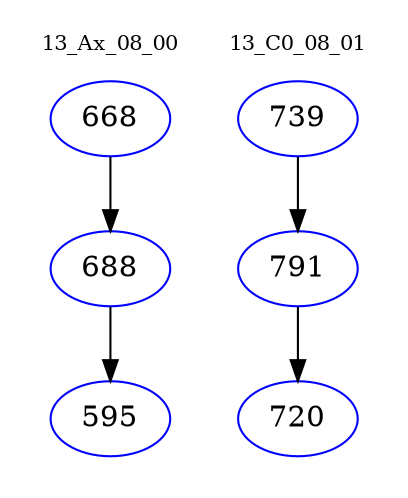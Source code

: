 digraph{
subgraph cluster_0 {
color = white
label = "13_Ax_08_00";
fontsize=10;
T0_668 [label="668", color="blue"]
T0_668 -> T0_688 [color="black"]
T0_688 [label="688", color="blue"]
T0_688 -> T0_595 [color="black"]
T0_595 [label="595", color="blue"]
}
subgraph cluster_1 {
color = white
label = "13_C0_08_01";
fontsize=10;
T1_739 [label="739", color="blue"]
T1_739 -> T1_791 [color="black"]
T1_791 [label="791", color="blue"]
T1_791 -> T1_720 [color="black"]
T1_720 [label="720", color="blue"]
}
}
